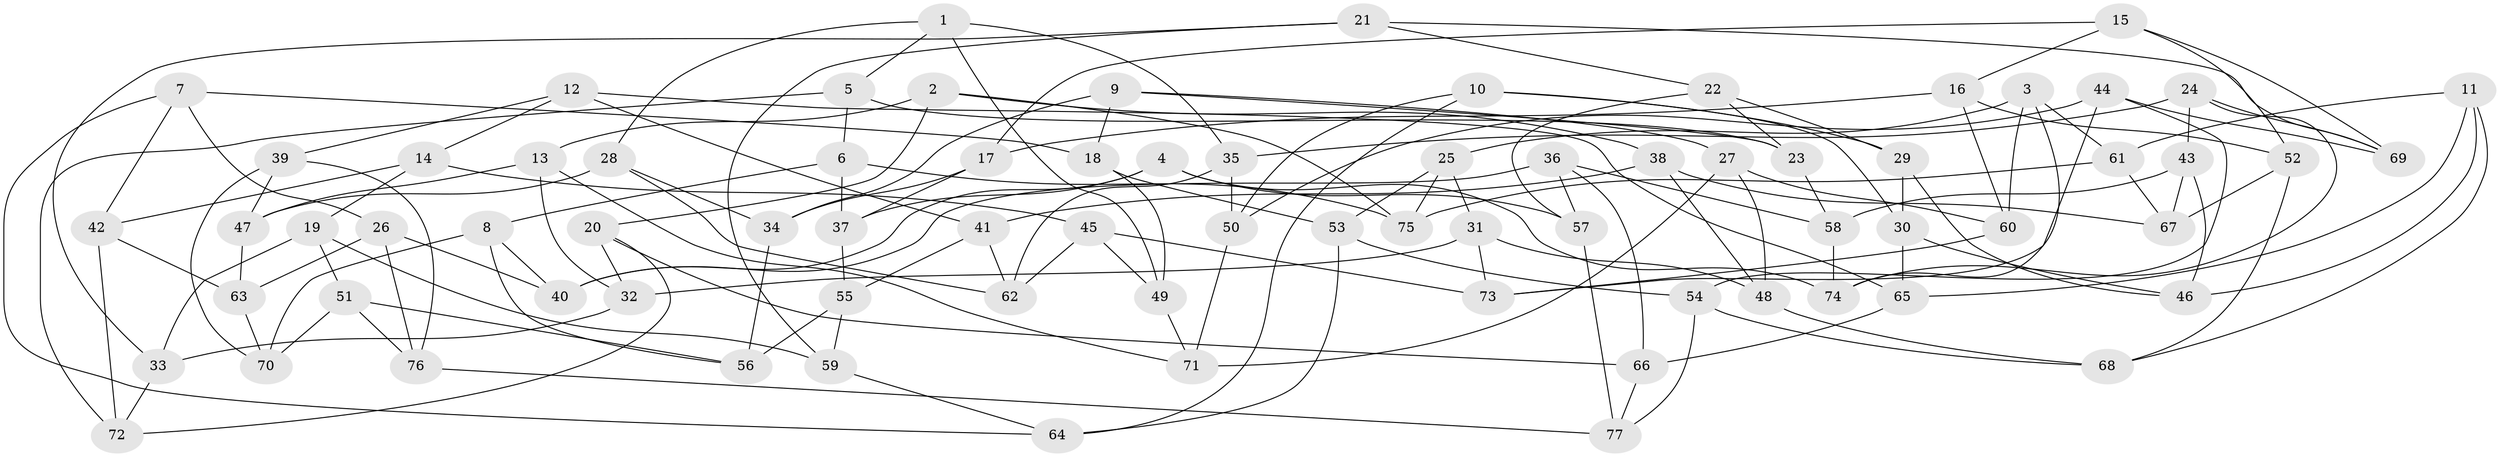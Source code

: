 // Generated by graph-tools (version 1.1) at 2025/56/03/09/25 04:56:40]
// undirected, 77 vertices, 154 edges
graph export_dot {
graph [start="1"]
  node [color=gray90,style=filled];
  1;
  2;
  3;
  4;
  5;
  6;
  7;
  8;
  9;
  10;
  11;
  12;
  13;
  14;
  15;
  16;
  17;
  18;
  19;
  20;
  21;
  22;
  23;
  24;
  25;
  26;
  27;
  28;
  29;
  30;
  31;
  32;
  33;
  34;
  35;
  36;
  37;
  38;
  39;
  40;
  41;
  42;
  43;
  44;
  45;
  46;
  47;
  48;
  49;
  50;
  51;
  52;
  53;
  54;
  55;
  56;
  57;
  58;
  59;
  60;
  61;
  62;
  63;
  64;
  65;
  66;
  67;
  68;
  69;
  70;
  71;
  72;
  73;
  74;
  75;
  76;
  77;
  1 -- 5;
  1 -- 35;
  1 -- 28;
  1 -- 49;
  2 -- 75;
  2 -- 13;
  2 -- 20;
  2 -- 38;
  3 -- 61;
  3 -- 25;
  3 -- 74;
  3 -- 60;
  4 -- 40;
  4 -- 74;
  4 -- 37;
  4 -- 57;
  5 -- 6;
  5 -- 72;
  5 -- 23;
  6 -- 37;
  6 -- 75;
  6 -- 8;
  7 -- 64;
  7 -- 18;
  7 -- 42;
  7 -- 26;
  8 -- 70;
  8 -- 56;
  8 -- 40;
  9 -- 23;
  9 -- 27;
  9 -- 18;
  9 -- 34;
  10 -- 30;
  10 -- 29;
  10 -- 50;
  10 -- 64;
  11 -- 65;
  11 -- 61;
  11 -- 46;
  11 -- 68;
  12 -- 65;
  12 -- 14;
  12 -- 39;
  12 -- 41;
  13 -- 71;
  13 -- 32;
  13 -- 47;
  14 -- 42;
  14 -- 45;
  14 -- 19;
  15 -- 17;
  15 -- 16;
  15 -- 69;
  15 -- 52;
  16 -- 60;
  16 -- 17;
  16 -- 52;
  17 -- 34;
  17 -- 37;
  18 -- 53;
  18 -- 49;
  19 -- 59;
  19 -- 51;
  19 -- 33;
  20 -- 72;
  20 -- 66;
  20 -- 32;
  21 -- 33;
  21 -- 22;
  21 -- 69;
  21 -- 59;
  22 -- 57;
  22 -- 29;
  22 -- 23;
  23 -- 58;
  24 -- 43;
  24 -- 35;
  24 -- 74;
  24 -- 69;
  25 -- 31;
  25 -- 53;
  25 -- 75;
  26 -- 76;
  26 -- 63;
  26 -- 40;
  27 -- 48;
  27 -- 60;
  27 -- 71;
  28 -- 62;
  28 -- 47;
  28 -- 34;
  29 -- 46;
  29 -- 30;
  30 -- 65;
  30 -- 46;
  31 -- 32;
  31 -- 48;
  31 -- 73;
  32 -- 33;
  33 -- 72;
  34 -- 56;
  35 -- 50;
  35 -- 62;
  36 -- 58;
  36 -- 66;
  36 -- 57;
  36 -- 40;
  37 -- 55;
  38 -- 41;
  38 -- 67;
  38 -- 48;
  39 -- 47;
  39 -- 70;
  39 -- 76;
  41 -- 62;
  41 -- 55;
  42 -- 72;
  42 -- 63;
  43 -- 58;
  43 -- 67;
  43 -- 46;
  44 -- 50;
  44 -- 73;
  44 -- 54;
  44 -- 69;
  45 -- 73;
  45 -- 62;
  45 -- 49;
  47 -- 63;
  48 -- 68;
  49 -- 71;
  50 -- 71;
  51 -- 70;
  51 -- 56;
  51 -- 76;
  52 -- 68;
  52 -- 67;
  53 -- 54;
  53 -- 64;
  54 -- 77;
  54 -- 68;
  55 -- 56;
  55 -- 59;
  57 -- 77;
  58 -- 74;
  59 -- 64;
  60 -- 73;
  61 -- 67;
  61 -- 75;
  63 -- 70;
  65 -- 66;
  66 -- 77;
  76 -- 77;
}
